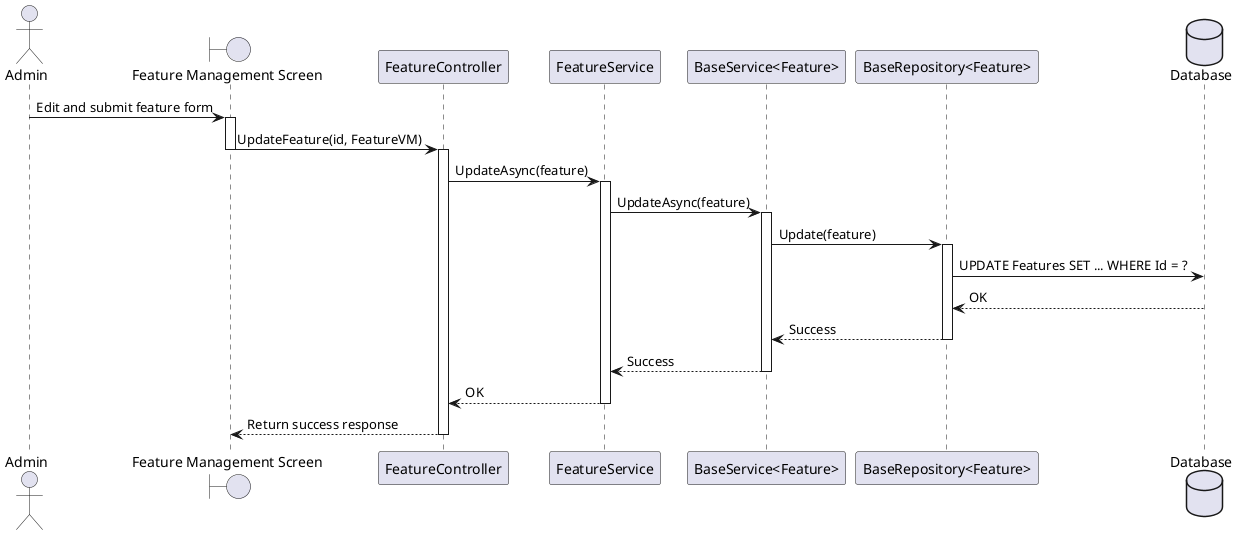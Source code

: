 @startuml
actor Admin
boundary "Feature Management Screen" as Screen
participant "FeatureController" as Controller
participant "FeatureService" as Service
participant "BaseService<Feature>" as BaseService
participant "BaseRepository<Feature>" as Repository
database "Database" as DB

Admin -> Screen : Edit and submit feature form
activate Screen
Screen -> Controller : UpdateFeature(id, FeatureVM)
deactivate Screen
activate Controller
Controller -> Service : UpdateAsync(feature)
activate Service

Service -> BaseService : UpdateAsync(feature)
activate BaseService
BaseService -> Repository : Update(feature)
activate Repository
Repository -> DB : UPDATE Features SET ... WHERE Id = ?
DB --> Repository : OK
deactivate DB
Repository --> BaseService : Success
deactivate Repository
BaseService --> Service : Success
deactivate BaseService
Service --> Controller : OK
deactivate Service

Controller --> Screen : Return success response
deactivate Controller
@enduml
